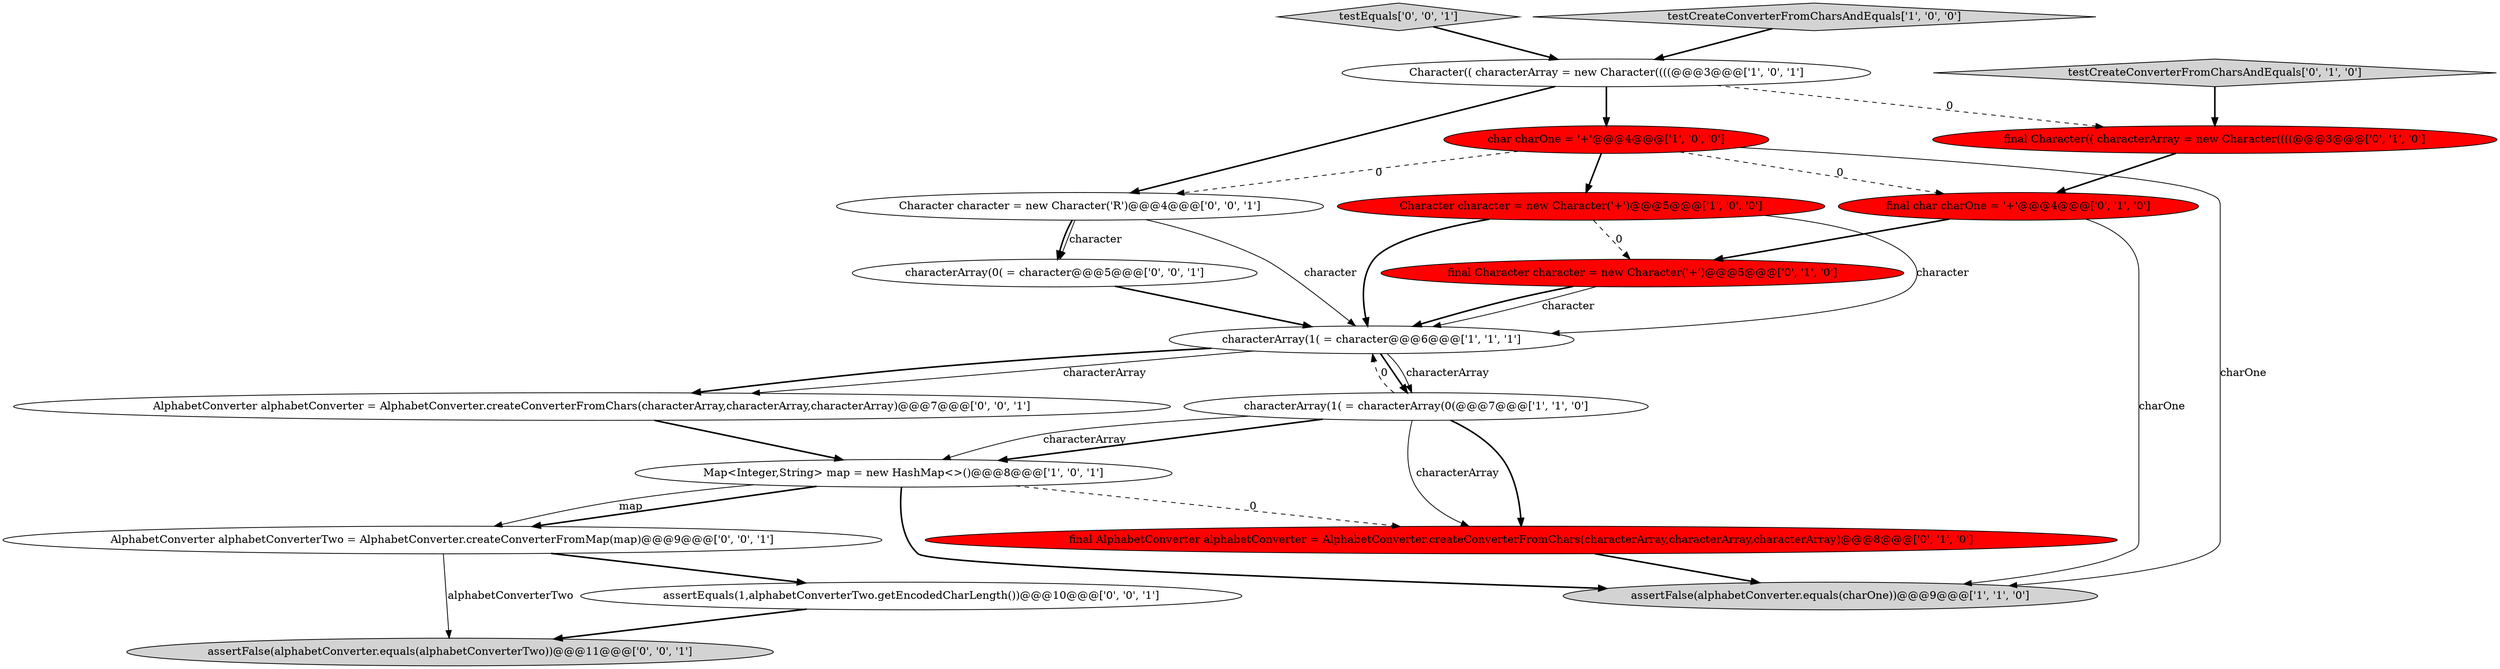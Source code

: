 digraph {
10 [style = filled, label = "final AlphabetConverter alphabetConverter = AlphabetConverter.createConverterFromChars(characterArray,characterArray,characterArray)@@@8@@@['0', '1', '0']", fillcolor = red, shape = ellipse image = "AAA1AAABBB2BBB"];
8 [style = filled, label = "final Character(( characterArray = new Character((((@@@3@@@['0', '1', '0']", fillcolor = red, shape = ellipse image = "AAA1AAABBB2BBB"];
4 [style = filled, label = "Character(( characterArray = new Character((((@@@3@@@['1', '0', '1']", fillcolor = white, shape = ellipse image = "AAA0AAABBB1BBB"];
12 [style = filled, label = "testCreateConverterFromCharsAndEquals['0', '1', '0']", fillcolor = lightgray, shape = diamond image = "AAA0AAABBB2BBB"];
13 [style = filled, label = "assertFalse(alphabetConverter.equals(alphabetConverterTwo))@@@11@@@['0', '0', '1']", fillcolor = lightgray, shape = ellipse image = "AAA0AAABBB3BBB"];
15 [style = filled, label = "AlphabetConverter alphabetConverterTwo = AlphabetConverter.createConverterFromMap(map)@@@9@@@['0', '0', '1']", fillcolor = white, shape = ellipse image = "AAA0AAABBB3BBB"];
16 [style = filled, label = "AlphabetConverter alphabetConverter = AlphabetConverter.createConverterFromChars(characterArray,characterArray,characterArray)@@@7@@@['0', '0', '1']", fillcolor = white, shape = ellipse image = "AAA0AAABBB3BBB"];
7 [style = filled, label = "assertFalse(alphabetConverter.equals(charOne))@@@9@@@['1', '1', '0']", fillcolor = lightgray, shape = ellipse image = "AAA0AAABBB1BBB"];
14 [style = filled, label = "Character character = new Character('R')@@@4@@@['0', '0', '1']", fillcolor = white, shape = ellipse image = "AAA0AAABBB3BBB"];
19 [style = filled, label = "assertEquals(1,alphabetConverterTwo.getEncodedCharLength())@@@10@@@['0', '0', '1']", fillcolor = white, shape = ellipse image = "AAA0AAABBB3BBB"];
0 [style = filled, label = "Map<Integer,String> map = new HashMap<>()@@@8@@@['1', '0', '1']", fillcolor = white, shape = ellipse image = "AAA0AAABBB1BBB"];
11 [style = filled, label = "final char charOne = '+'@@@4@@@['0', '1', '0']", fillcolor = red, shape = ellipse image = "AAA1AAABBB2BBB"];
5 [style = filled, label = "Character character = new Character('+')@@@5@@@['1', '0', '0']", fillcolor = red, shape = ellipse image = "AAA1AAABBB1BBB"];
17 [style = filled, label = "testEquals['0', '0', '1']", fillcolor = lightgray, shape = diamond image = "AAA0AAABBB3BBB"];
6 [style = filled, label = "characterArray(1( = characterArray(0(@@@7@@@['1', '1', '0']", fillcolor = white, shape = ellipse image = "AAA0AAABBB1BBB"];
3 [style = filled, label = "testCreateConverterFromCharsAndEquals['1', '0', '0']", fillcolor = lightgray, shape = diamond image = "AAA0AAABBB1BBB"];
9 [style = filled, label = "final Character character = new Character('+')@@@5@@@['0', '1', '0']", fillcolor = red, shape = ellipse image = "AAA1AAABBB2BBB"];
2 [style = filled, label = "characterArray(1( = character@@@6@@@['1', '1', '1']", fillcolor = white, shape = ellipse image = "AAA0AAABBB1BBB"];
18 [style = filled, label = "characterArray(0( = character@@@5@@@['0', '0', '1']", fillcolor = white, shape = ellipse image = "AAA0AAABBB3BBB"];
1 [style = filled, label = "char charOne = '+'@@@4@@@['1', '0', '0']", fillcolor = red, shape = ellipse image = "AAA1AAABBB1BBB"];
1->5 [style = bold, label=""];
4->14 [style = bold, label=""];
16->0 [style = bold, label=""];
14->18 [style = solid, label="character"];
15->13 [style = solid, label="alphabetConverterTwo"];
1->14 [style = dashed, label="0"];
9->2 [style = bold, label=""];
2->6 [style = bold, label=""];
2->16 [style = solid, label="characterArray"];
5->9 [style = dashed, label="0"];
1->7 [style = solid, label="charOne"];
6->0 [style = bold, label=""];
14->2 [style = solid, label="character"];
18->2 [style = bold, label=""];
15->19 [style = bold, label=""];
11->9 [style = bold, label=""];
11->7 [style = solid, label="charOne"];
2->6 [style = solid, label="characterArray"];
3->4 [style = bold, label=""];
10->7 [style = bold, label=""];
0->15 [style = bold, label=""];
0->10 [style = dashed, label="0"];
0->7 [style = bold, label=""];
5->2 [style = bold, label=""];
19->13 [style = bold, label=""];
5->2 [style = solid, label="character"];
12->8 [style = bold, label=""];
1->11 [style = dashed, label="0"];
6->10 [style = bold, label=""];
6->0 [style = solid, label="characterArray"];
9->2 [style = solid, label="character"];
4->8 [style = dashed, label="0"];
14->18 [style = bold, label=""];
4->1 [style = bold, label=""];
8->11 [style = bold, label=""];
17->4 [style = bold, label=""];
0->15 [style = solid, label="map"];
6->10 [style = solid, label="characterArray"];
6->2 [style = dashed, label="0"];
2->16 [style = bold, label=""];
}
